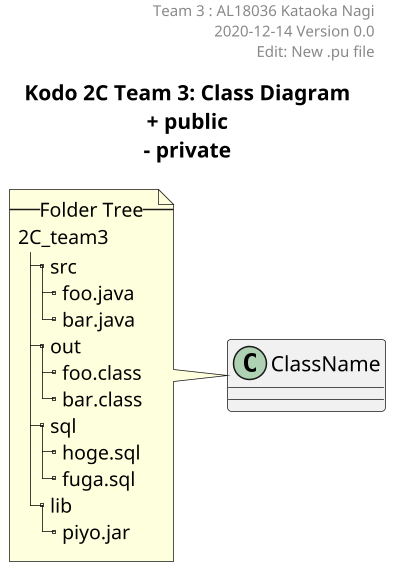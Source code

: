 ' @file      class_diagram.pu
' @brief     クラス図出力用のファイル
' @note      高度情報演習2C 後半 木村教授担当分 Team3
' @auther    AL18036 Kataoka Nagi
' @date      2020-12-16 05:38:16
' $Version   1.0
' $Revision  1.1
' @par       変更点：クラス図の草稿を作成
' @note      java -jar plantuml.jar -graphvizdot C:\Graphviz\bin\dot.exe class_diagram.pu
' @see       https://qiita.com/opengl-8080/items/98c510b8ca060bdd2ea3

@startuml ./class_diagram.png
scale 1.5
skinparam DefaultFontName メイリオ
' 可視性の変更
skinparam classAttributeIconSize 0

header 
Team 3 : AL18036 Kataoka Nagi
2020-12-14 Version 0.0
Edit: New .pu file
end header

title
**Kodo 2C Team 3: Class Diagram**
+ public
~- private
end title
' __static__

' class def
' @see https://qiita.com/KeithYokoma/items/ee21fec6a3ebb5d1e9a8

class ClassName

note left
  --Folder Tree--
  2C_team3
  |_ src
    |_ foo.java
    |_ bar.java
  |_ out
    |_ foo.class
    |_ bar.class
  |_ sql
    |_ hoge.sql
    |_ fuga.sql
  |_ lib
    |_ piyo.jar
end note

' ********** PlantUML Sample **********

' class ClassName

' note left
'   --Folder Tree--
'   2C_team3
'   |_ src
'     |_ foo.java
'     |_ bar.java
'   |_ out
'     |_ foo.class
'     |_ bar.class
'   |_ sql
'     |_ hoge.sql
'     |_ fuga.sql
'   |_ lib
'     |_ piyo.jar
' end note

' class ClassName implements Interface {
'   - fieldName: Type = Value

'   + methodName(): Returns
' }


' class Use {
' }

' class ClassName extends Extends {
' }

' ClassName ..> Use

' ********** PlantUML Tutorial **********

' note left

'   --木構造--
'   |_build.gradle
'   |_src
'     |_main
'       |_java
'         |_**bold**
'         |_--strike--
'         |_//itaric//
'         |___underline__
'         |_""monospace""
'     |_test

' end note

' class Hello　<<StereoType>> {
'     {abstract} one: String
'     {static} three(param1: String, param2: int): boolean
'     String two
'     int four(List<String> param)
' }
' class World <Template>{
'     - privateField: int
'     # protectedField: int
'     ~ packagePrivateField: int
'     + publicField: int

'     - privateMethod(): void
'     # protectedMethod(): void
'     ~ packagePrivateMethod(): void
'     + publicMethod(): void
' }
' note left : note
' note top of Hello: note

' interface hoge
' abstruct class hoge
' enum HelloWorld {
'     ONE
'     TWO
'     THREE
' }

' interface One
' interface Two
' interface Three extends Two
' interface Four
' class Five implements One, Three
' class Six extends Five implements Four {
'     field: String
'     method(): void
' }

' Hello -- World
' One --> Two
' Three <-- Four
' Five <--> Six
' Seven x-- Eight
' Nine --x Ten
' One ..> Two
' Three <.. Four
' One --|> Two
' Three <|-- Four
' One ..|> Two
' Three <|.. Four
' One --o Two
' Three o-- Four
' One --* Two
' Three *-- Four
' One -- Two : Hoge
' Three -- Four : Fuga >
' Five -- Six : < Piyo
' One "Foo" -- Two 
' Three -- "Bar" Four
' Five "1" -- "1..*" Six
' Seven "1 Fizz" -- "~* Buzz" Eight

' package one.two {
'     class Hello
' }
' package three.four {
'     World -- Hello
' }

' Hello -- World
' note on link
' hoge
' fuga
' end note

@enduml
